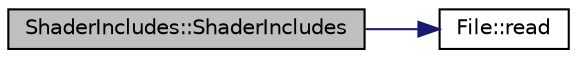 digraph "ShaderIncludes::ShaderIncludes"
{
 // INTERACTIVE_SVG=YES
 // LATEX_PDF_SIZE
  bgcolor="transparent";
  edge [fontname="Helvetica",fontsize="10",labelfontname="Helvetica",labelfontsize="10"];
  node [fontname="Helvetica",fontsize="10",shape=record];
  rankdir="LR";
  Node1 [label="ShaderIncludes::ShaderIncludes",height=0.2,width=0.4,color="black", fillcolor="grey75", style="filled", fontcolor="black",tooltip=" "];
  Node1 -> Node2 [color="midnightblue",fontsize="10",style="solid",fontname="Helvetica"];
  Node2 [label="File::read",height=0.2,width=0.4,color="black",URL="$d1/d31/class_file.html#a45badf982efdf5f4b3a74053948e342e",tooltip=" "];
}
